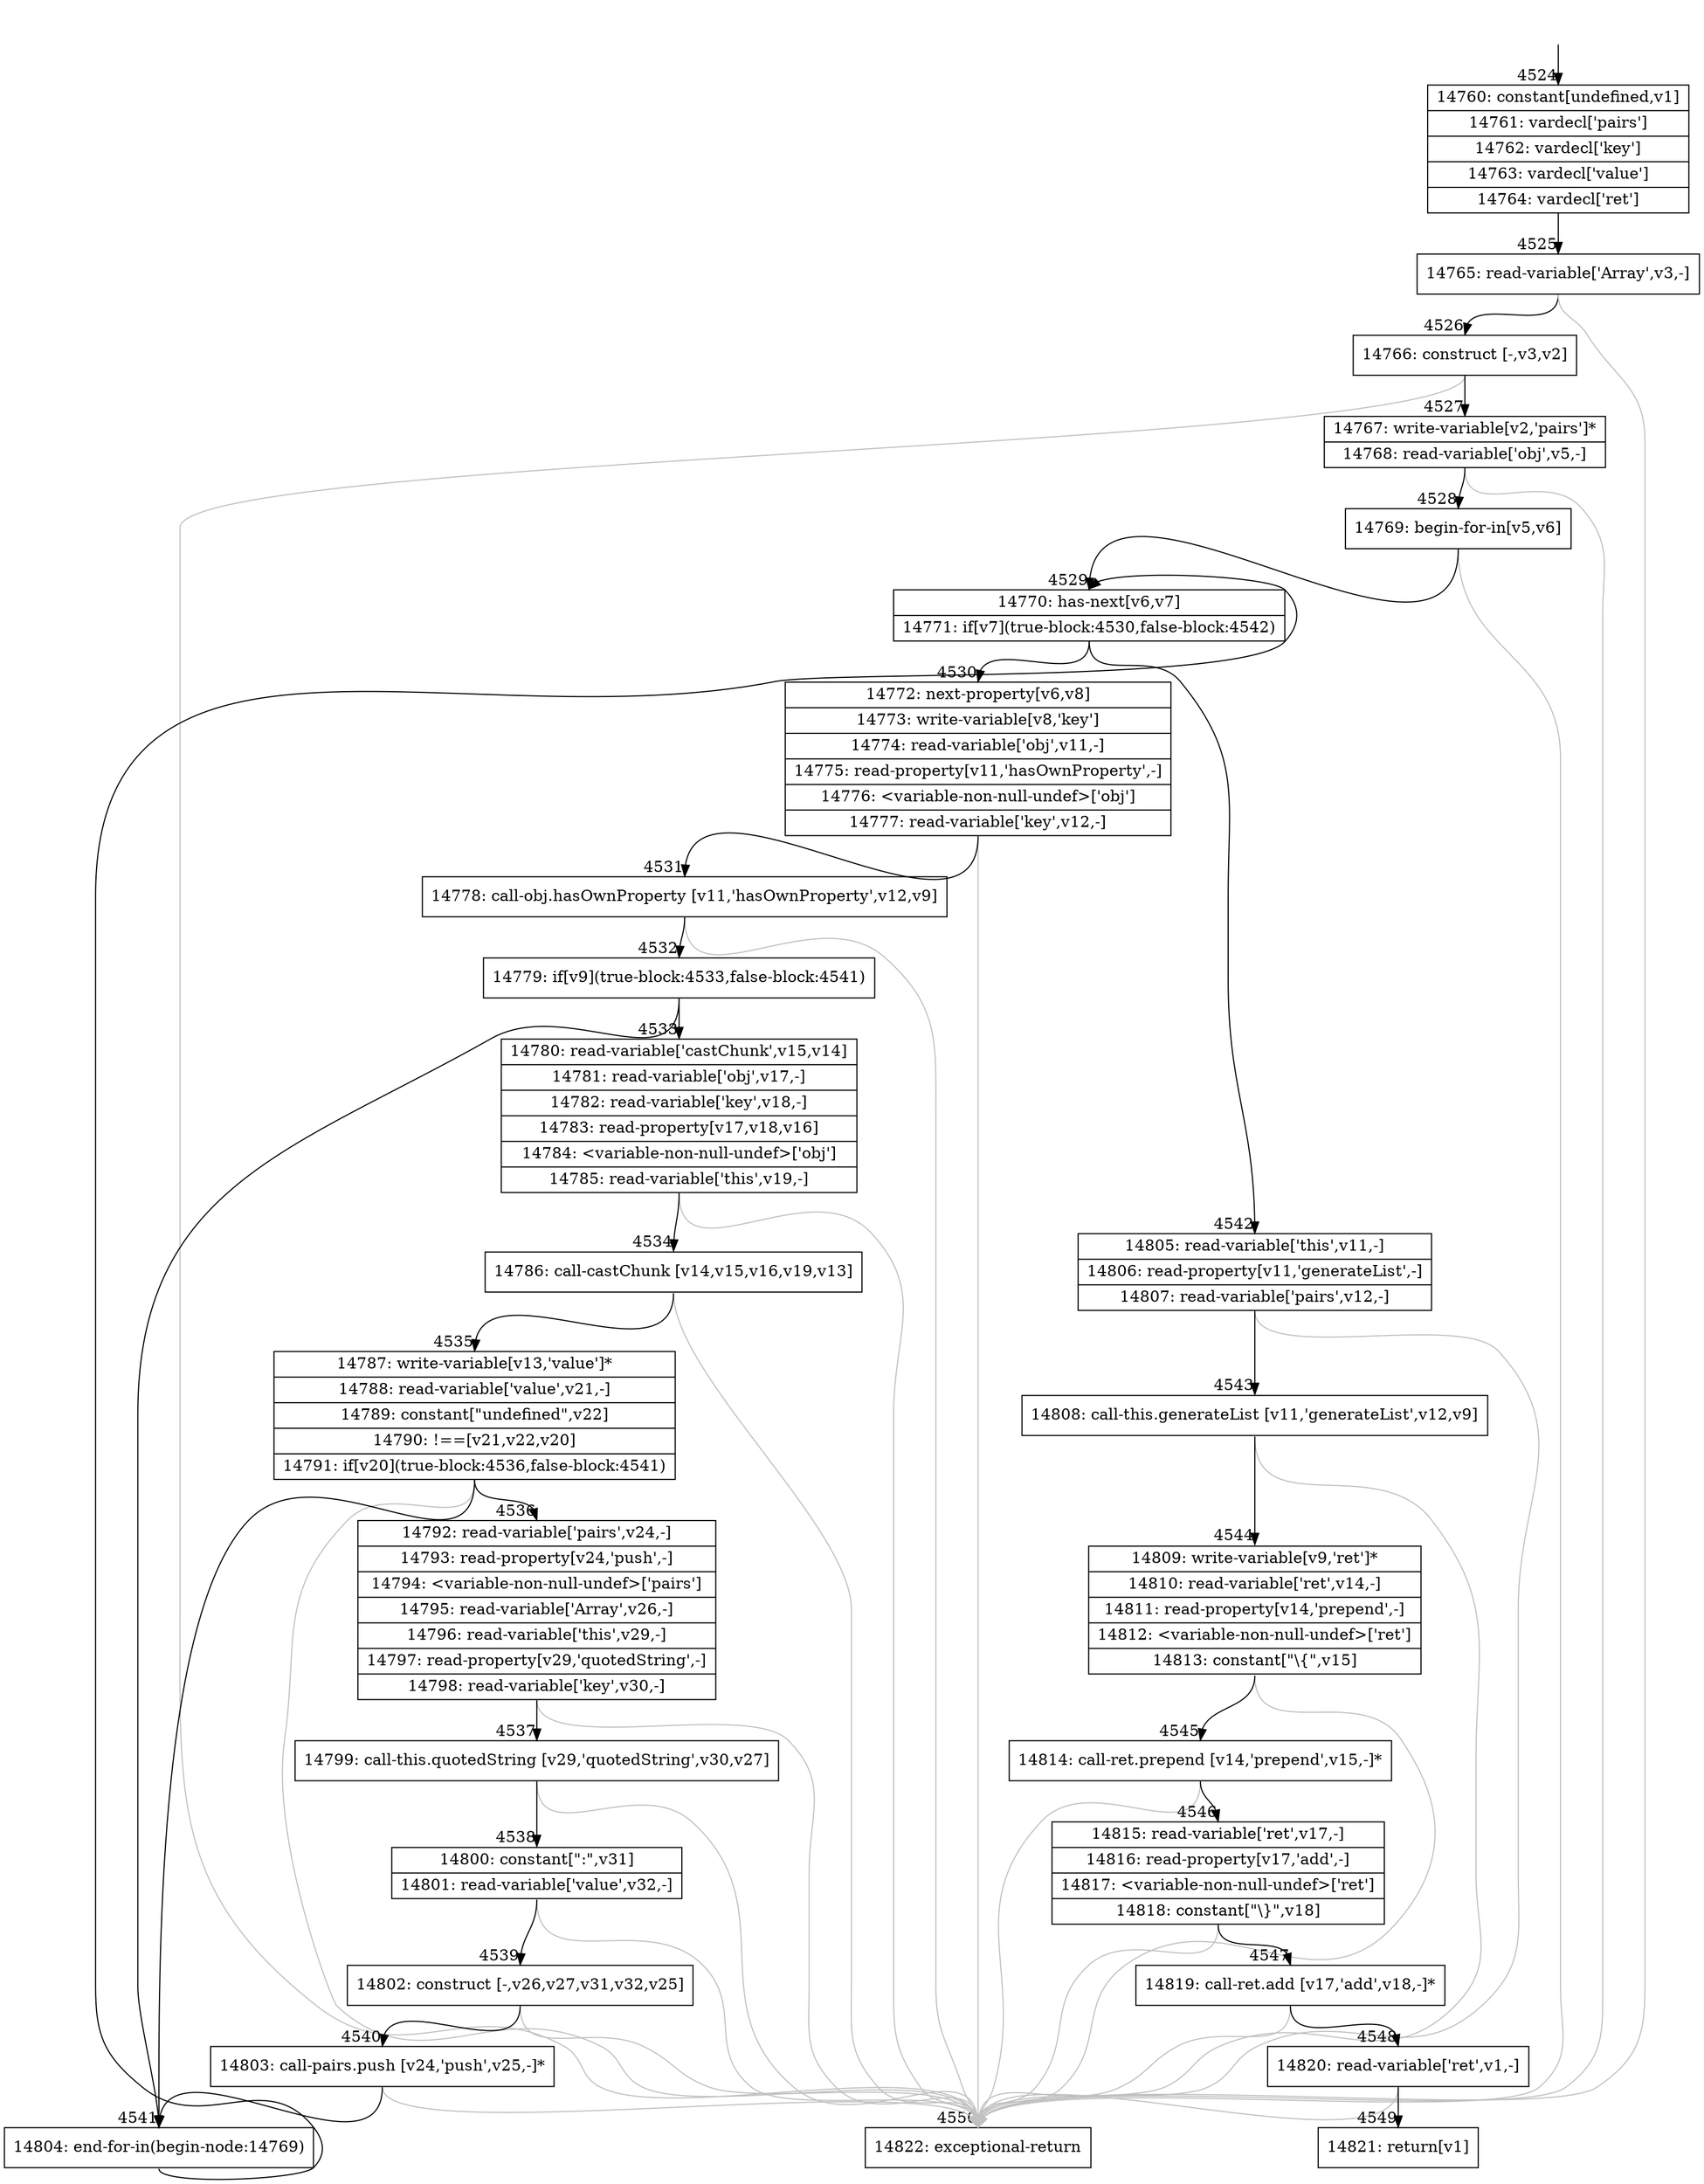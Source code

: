 digraph {
rankdir="TD"
BB_entry200[shape=none,label=""];
BB_entry200 -> BB4524 [tailport=s, headport=n, headlabel="    4524"]
BB4524 [shape=record label="{14760: constant[undefined,v1]|14761: vardecl['pairs']|14762: vardecl['key']|14763: vardecl['value']|14764: vardecl['ret']}" ] 
BB4524 -> BB4525 [tailport=s, headport=n, headlabel="      4525"]
BB4525 [shape=record label="{14765: read-variable['Array',v3,-]}" ] 
BB4525 -> BB4526 [tailport=s, headport=n, headlabel="      4526"]
BB4525 -> BB4550 [tailport=s, headport=n, color=gray, headlabel="      4550"]
BB4526 [shape=record label="{14766: construct [-,v3,v2]}" ] 
BB4526 -> BB4527 [tailport=s, headport=n, headlabel="      4527"]
BB4526 -> BB4550 [tailport=s, headport=n, color=gray]
BB4527 [shape=record label="{14767: write-variable[v2,'pairs']*|14768: read-variable['obj',v5,-]}" ] 
BB4527 -> BB4528 [tailport=s, headport=n, headlabel="      4528"]
BB4527 -> BB4550 [tailport=s, headport=n, color=gray]
BB4528 [shape=record label="{14769: begin-for-in[v5,v6]}" ] 
BB4528 -> BB4529 [tailport=s, headport=n, headlabel="      4529"]
BB4528 -> BB4550 [tailport=s, headport=n, color=gray]
BB4529 [shape=record label="{14770: has-next[v6,v7]|14771: if[v7](true-block:4530,false-block:4542)}" ] 
BB4529 -> BB4530 [tailport=s, headport=n, headlabel="      4530"]
BB4529 -> BB4542 [tailport=s, headport=n, headlabel="      4542"]
BB4530 [shape=record label="{14772: next-property[v6,v8]|14773: write-variable[v8,'key']|14774: read-variable['obj',v11,-]|14775: read-property[v11,'hasOwnProperty',-]|14776: \<variable-non-null-undef\>['obj']|14777: read-variable['key',v12,-]}" ] 
BB4530 -> BB4531 [tailport=s, headport=n, headlabel="      4531"]
BB4530 -> BB4550 [tailport=s, headport=n, color=gray]
BB4531 [shape=record label="{14778: call-obj.hasOwnProperty [v11,'hasOwnProperty',v12,v9]}" ] 
BB4531 -> BB4532 [tailport=s, headport=n, headlabel="      4532"]
BB4531 -> BB4550 [tailport=s, headport=n, color=gray]
BB4532 [shape=record label="{14779: if[v9](true-block:4533,false-block:4541)}" ] 
BB4532 -> BB4533 [tailport=s, headport=n, headlabel="      4533"]
BB4532 -> BB4541 [tailport=s, headport=n, headlabel="      4541"]
BB4533 [shape=record label="{14780: read-variable['castChunk',v15,v14]|14781: read-variable['obj',v17,-]|14782: read-variable['key',v18,-]|14783: read-property[v17,v18,v16]|14784: \<variable-non-null-undef\>['obj']|14785: read-variable['this',v19,-]}" ] 
BB4533 -> BB4534 [tailport=s, headport=n, headlabel="      4534"]
BB4533 -> BB4550 [tailport=s, headport=n, color=gray]
BB4534 [shape=record label="{14786: call-castChunk [v14,v15,v16,v19,v13]}" ] 
BB4534 -> BB4535 [tailport=s, headport=n, headlabel="      4535"]
BB4534 -> BB4550 [tailport=s, headport=n, color=gray]
BB4535 [shape=record label="{14787: write-variable[v13,'value']*|14788: read-variable['value',v21,-]|14789: constant[\"undefined\",v22]|14790: !==[v21,v22,v20]|14791: if[v20](true-block:4536,false-block:4541)}" ] 
BB4535 -> BB4536 [tailport=s, headport=n, headlabel="      4536"]
BB4535 -> BB4541 [tailport=s, headport=n]
BB4535 -> BB4550 [tailport=s, headport=n, color=gray]
BB4536 [shape=record label="{14792: read-variable['pairs',v24,-]|14793: read-property[v24,'push',-]|14794: \<variable-non-null-undef\>['pairs']|14795: read-variable['Array',v26,-]|14796: read-variable['this',v29,-]|14797: read-property[v29,'quotedString',-]|14798: read-variable['key',v30,-]}" ] 
BB4536 -> BB4537 [tailport=s, headport=n, headlabel="      4537"]
BB4536 -> BB4550 [tailport=s, headport=n, color=gray]
BB4537 [shape=record label="{14799: call-this.quotedString [v29,'quotedString',v30,v27]}" ] 
BB4537 -> BB4538 [tailport=s, headport=n, headlabel="      4538"]
BB4537 -> BB4550 [tailport=s, headport=n, color=gray]
BB4538 [shape=record label="{14800: constant[\":\",v31]|14801: read-variable['value',v32,-]}" ] 
BB4538 -> BB4539 [tailport=s, headport=n, headlabel="      4539"]
BB4538 -> BB4550 [tailport=s, headport=n, color=gray]
BB4539 [shape=record label="{14802: construct [-,v26,v27,v31,v32,v25]}" ] 
BB4539 -> BB4540 [tailport=s, headport=n, headlabel="      4540"]
BB4539 -> BB4550 [tailport=s, headport=n, color=gray]
BB4540 [shape=record label="{14803: call-pairs.push [v24,'push',v25,-]*}" ] 
BB4540 -> BB4541 [tailport=s, headport=n]
BB4540 -> BB4550 [tailport=s, headport=n, color=gray]
BB4541 [shape=record label="{14804: end-for-in(begin-node:14769)}" ] 
BB4541 -> BB4529 [tailport=s, headport=n]
BB4542 [shape=record label="{14805: read-variable['this',v11,-]|14806: read-property[v11,'generateList',-]|14807: read-variable['pairs',v12,-]}" ] 
BB4542 -> BB4543 [tailport=s, headport=n, headlabel="      4543"]
BB4542 -> BB4550 [tailport=s, headport=n, color=gray]
BB4543 [shape=record label="{14808: call-this.generateList [v11,'generateList',v12,v9]}" ] 
BB4543 -> BB4544 [tailport=s, headport=n, headlabel="      4544"]
BB4543 -> BB4550 [tailport=s, headport=n, color=gray]
BB4544 [shape=record label="{14809: write-variable[v9,'ret']*|14810: read-variable['ret',v14,-]|14811: read-property[v14,'prepend',-]|14812: \<variable-non-null-undef\>['ret']|14813: constant[\"\\\{\",v15]}" ] 
BB4544 -> BB4545 [tailport=s, headport=n, headlabel="      4545"]
BB4544 -> BB4550 [tailport=s, headport=n, color=gray]
BB4545 [shape=record label="{14814: call-ret.prepend [v14,'prepend',v15,-]*}" ] 
BB4545 -> BB4546 [tailport=s, headport=n, headlabel="      4546"]
BB4545 -> BB4550 [tailport=s, headport=n, color=gray]
BB4546 [shape=record label="{14815: read-variable['ret',v17,-]|14816: read-property[v17,'add',-]|14817: \<variable-non-null-undef\>['ret']|14818: constant[\"\\\}\",v18]}" ] 
BB4546 -> BB4547 [tailport=s, headport=n, headlabel="      4547"]
BB4546 -> BB4550 [tailport=s, headport=n, color=gray]
BB4547 [shape=record label="{14819: call-ret.add [v17,'add',v18,-]*}" ] 
BB4547 -> BB4548 [tailport=s, headport=n, headlabel="      4548"]
BB4547 -> BB4550 [tailport=s, headport=n, color=gray]
BB4548 [shape=record label="{14820: read-variable['ret',v1,-]}" ] 
BB4548 -> BB4549 [tailport=s, headport=n, headlabel="      4549"]
BB4548 -> BB4550 [tailport=s, headport=n, color=gray]
BB4549 [shape=record label="{14821: return[v1]}" ] 
BB4550 [shape=record label="{14822: exceptional-return}" ] 
//#$~ 2579
}
